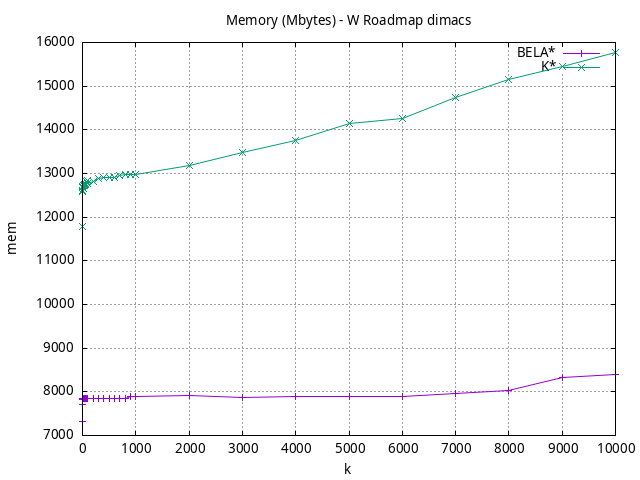 #!/usr/bin/gnuplot
# -*- coding: utf-8 -*-
#
# results/roadmap/dimacs/W/USA-road-d.W.heuristic.mem.gnuplot
#
# Started on 01/09/2024 14:40:33
# Author: Carlos Linares López
set grid
set xlabel "k"
set ylabel "mem"

set title "Memory (Mbytes) - W Roadmap dimacs"

set terminal png enhanced font "Ariel,10"
set output 'USA-road-d.W.heuristic.mem.png'

plot "-" title "BELA*"      with linesp, "-" title "K*"      with linesp

	1 7326.43
	2 7715.6
	3 7824.26
	4 7835.64
	5 7839.64
	6 7840.0
	7 7840.0
	8 7840.0
	9 7840.0
	10 7840.0
	20 7840.0
	30 7840.0
	40 7840.0
	50 7840.0
	60 7840.0
	70 7840.0
	80 7840.0
	90 7840.0
	100 7840.0
	200 7840.0
	300 7840.0
	400 7840.0
	500 7840.0
	600 7840.0
	700 7840.0
	800 7840.0
	900 7882.3
	1000 7887.0
	2000 7908.6
	3000 7880.12
	4000 7895.64
	5000 7890.62
	6000 7899.13
	7000 7950.88
	8000 8028.34
	9000 8324.44
	10000 8390.26
end
	1 11791.42
	2 12589.6
	3 12622.1
	4 12682.18
	5 12694.08
	6 12698.08
	7 12702.86
	8 12707.8
	9 12712.54
	10 12665.22
	20 12726.32
	30 12734.42
	40 12747.34
	50 12755.02
	60 12777.5
	70 12824.03
	80 12824.03
	90 12848.6
	100 12779.64
	200 12824.72
	300 12887.89
	400 12906.67
	500 12906.67
	600 12909.4
	700 12955.81
	800 12971.28
	900 12971.28
	1000 12971.87
	2000 13192.44
	3000 13470.78
	4000 13755.94
	5000 14143.96
	6000 14270.57
	7000 14736.4
	8000 15144.26
	9000 15451.45
	10000 15764.75
end
